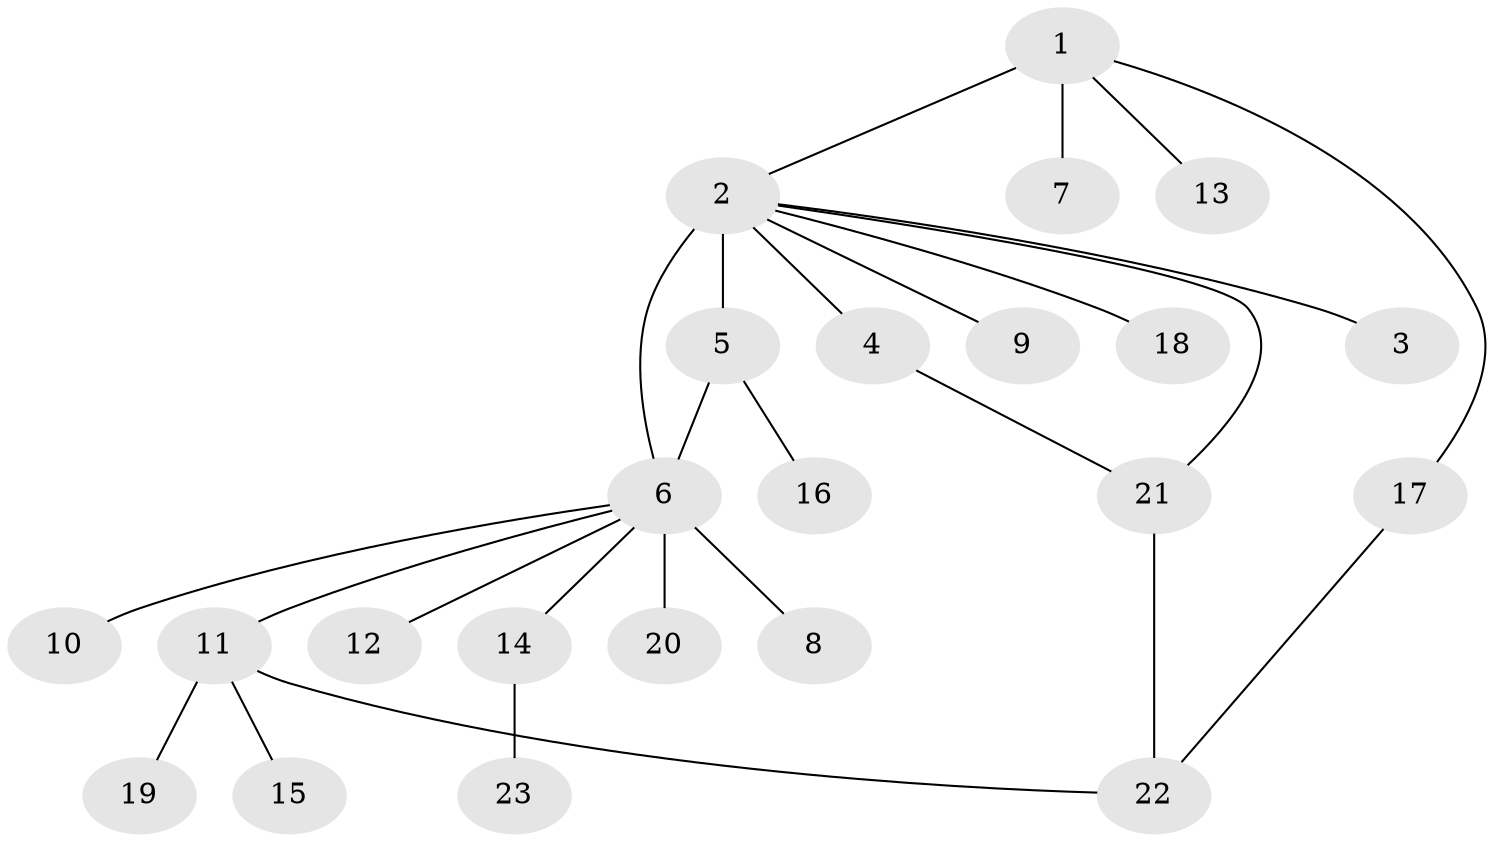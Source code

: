 // original degree distribution, {8: 0.01818181818181818, 16: 0.01818181818181818, 2: 0.2, 3: 0.09090909090909091, 1: 0.6181818181818182, 13: 0.01818181818181818, 5: 0.03636363636363636}
// Generated by graph-tools (version 1.1) at 2025/50/03/04/25 22:50:19]
// undirected, 23 vertices, 26 edges
graph export_dot {
  node [color=gray90,style=filled];
  1;
  2;
  3;
  4;
  5;
  6;
  7;
  8;
  9;
  10;
  11;
  12;
  13;
  14;
  15;
  16;
  17;
  18;
  19;
  20;
  21;
  22;
  23;
  1 -- 2 [weight=1.0];
  1 -- 7 [weight=4.0];
  1 -- 13 [weight=1.0];
  1 -- 17 [weight=1.0];
  2 -- 3 [weight=1.0];
  2 -- 4 [weight=1.0];
  2 -- 5 [weight=8.0];
  2 -- 6 [weight=1.0];
  2 -- 9 [weight=1.0];
  2 -- 18 [weight=1.0];
  2 -- 21 [weight=1.0];
  4 -- 21 [weight=1.0];
  5 -- 6 [weight=1.0];
  5 -- 16 [weight=1.0];
  6 -- 8 [weight=5.0];
  6 -- 10 [weight=1.0];
  6 -- 11 [weight=1.0];
  6 -- 12 [weight=1.0];
  6 -- 14 [weight=1.0];
  6 -- 20 [weight=1.0];
  11 -- 15 [weight=1.0];
  11 -- 19 [weight=1.0];
  11 -- 22 [weight=1.0];
  14 -- 23 [weight=1.0];
  17 -- 22 [weight=1.0];
  21 -- 22 [weight=2.0];
}
